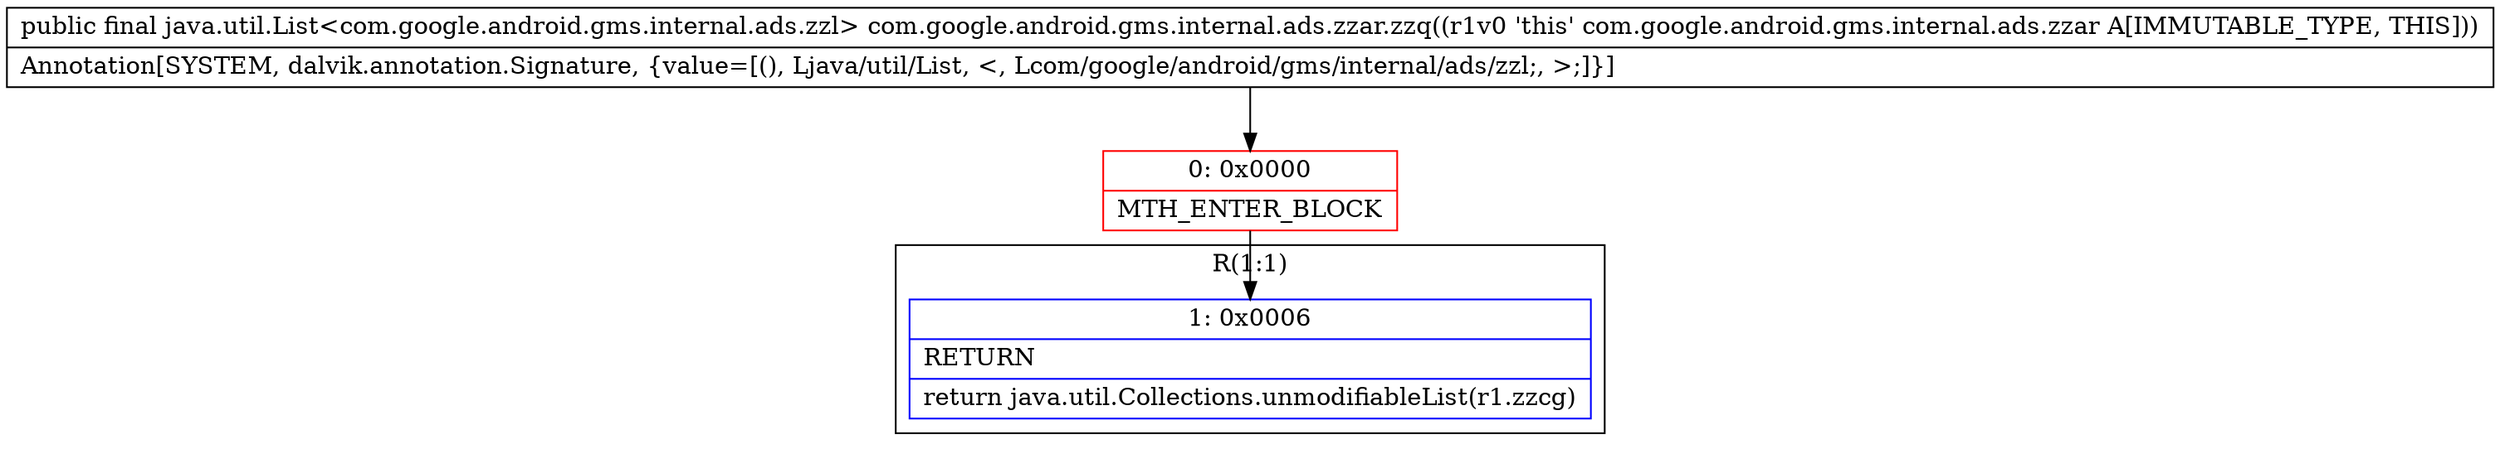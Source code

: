 digraph "CFG forcom.google.android.gms.internal.ads.zzar.zzq()Ljava\/util\/List;" {
subgraph cluster_Region_1431473567 {
label = "R(1:1)";
node [shape=record,color=blue];
Node_1 [shape=record,label="{1\:\ 0x0006|RETURN\l|return java.util.Collections.unmodifiableList(r1.zzcg)\l}"];
}
Node_0 [shape=record,color=red,label="{0\:\ 0x0000|MTH_ENTER_BLOCK\l}"];
MethodNode[shape=record,label="{public final java.util.List\<com.google.android.gms.internal.ads.zzl\> com.google.android.gms.internal.ads.zzar.zzq((r1v0 'this' com.google.android.gms.internal.ads.zzar A[IMMUTABLE_TYPE, THIS]))  | Annotation[SYSTEM, dalvik.annotation.Signature, \{value=[(), Ljava\/util\/List, \<, Lcom\/google\/android\/gms\/internal\/ads\/zzl;, \>;]\}]\l}"];
MethodNode -> Node_0;
Node_0 -> Node_1;
}

